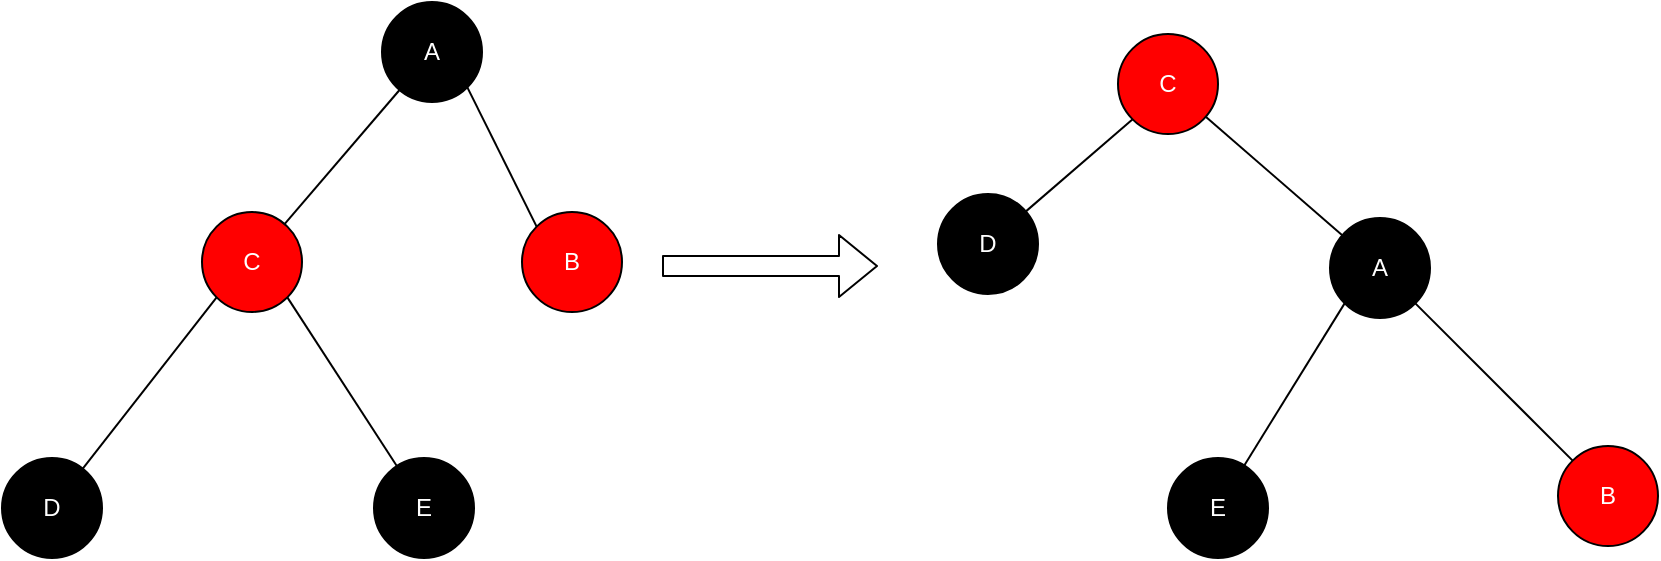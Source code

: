 <mxfile version="11.2.4" type="device" pages="1"><diagram id="YZeXVwDjw1Bd4UorH8uk" name="第 1 页"><mxGraphModel dx="2577" dy="472" grid="1" gridSize="6" guides="1" tooltips="1" connect="1" arrows="1" fold="1" page="1" pageScale="1" pageWidth="827" pageHeight="1169" math="0" shadow="0"><root><mxCell id="0"/><mxCell id="1" parent="0"/><mxCell id="fOvsUzuHjN6cGWeoDmGI-50" value="" style="edgeStyle=none;rounded=0;orthogonalLoop=1;jettySize=auto;html=1;startArrow=none;startFill=0;endArrow=none;endFill=0;" edge="1" parent="1" source="fOvsUzuHjN6cGWeoDmGI-52" target="fOvsUzuHjN6cGWeoDmGI-53"><mxGeometry relative="1" as="geometry"/></mxCell><mxCell id="fOvsUzuHjN6cGWeoDmGI-51" style="edgeStyle=none;rounded=0;orthogonalLoop=1;jettySize=auto;html=1;exitX=1;exitY=1;exitDx=0;exitDy=0;entryX=0;entryY=0;entryDx=0;entryDy=0;startArrow=none;startFill=0;endArrow=none;endFill=0;" edge="1" parent="1" source="fOvsUzuHjN6cGWeoDmGI-52" target="fOvsUzuHjN6cGWeoDmGI-56"><mxGeometry relative="1" as="geometry"/></mxCell><mxCell id="fOvsUzuHjN6cGWeoDmGI-52" value="A" style="ellipse;whiteSpace=wrap;html=1;aspect=fixed;shadow=0;fillColor=#000000;fontColor=#FFFFFF;" vertex="1" parent="1"><mxGeometry x="-818" y="264" width="50" height="50" as="geometry"/></mxCell><mxCell id="fOvsUzuHjN6cGWeoDmGI-53" value="C" style="ellipse;whiteSpace=wrap;html=1;aspect=fixed;shadow=0;fillColor=#FF0000;fontColor=#FFFFFF;" vertex="1" parent="1"><mxGeometry x="-908" y="369" width="50" height="50" as="geometry"/></mxCell><mxCell id="fOvsUzuHjN6cGWeoDmGI-54" value="" style="edgeStyle=none;rounded=0;orthogonalLoop=1;jettySize=auto;html=1;startArrow=none;startFill=0;endArrow=none;endFill=0;exitX=0;exitY=1;exitDx=0;exitDy=0;" edge="1" parent="1" source="fOvsUzuHjN6cGWeoDmGI-53" target="fOvsUzuHjN6cGWeoDmGI-58"><mxGeometry relative="1" as="geometry"/></mxCell><mxCell id="fOvsUzuHjN6cGWeoDmGI-55" value="" style="edgeStyle=none;rounded=0;orthogonalLoop=1;jettySize=auto;html=1;startArrow=none;startFill=0;endArrow=none;endFill=0;exitX=1;exitY=1;exitDx=0;exitDy=0;" edge="1" parent="1" source="fOvsUzuHjN6cGWeoDmGI-53" target="fOvsUzuHjN6cGWeoDmGI-57"><mxGeometry relative="1" as="geometry"/></mxCell><mxCell id="fOvsUzuHjN6cGWeoDmGI-56" value="B" style="ellipse;whiteSpace=wrap;html=1;aspect=fixed;shadow=0;fillColor=#FF0000;fontColor=#FFFFFF;" vertex="1" parent="1"><mxGeometry x="-748" y="369" width="50" height="50" as="geometry"/></mxCell><mxCell id="fOvsUzuHjN6cGWeoDmGI-57" value="E" style="ellipse;whiteSpace=wrap;html=1;aspect=fixed;shadow=0;fillColor=#000000;fontColor=#FFFFFF;" vertex="1" parent="1"><mxGeometry x="-822" y="492" width="50" height="50" as="geometry"/></mxCell><mxCell id="fOvsUzuHjN6cGWeoDmGI-58" value="D" style="ellipse;whiteSpace=wrap;html=1;aspect=fixed;shadow=0;fillColor=#000000;fontColor=#FFFFFF;" vertex="1" parent="1"><mxGeometry x="-1008" y="492" width="50" height="50" as="geometry"/></mxCell><mxCell id="fOvsUzuHjN6cGWeoDmGI-64" value="" style="edgeStyle=none;rounded=0;orthogonalLoop=1;jettySize=auto;html=1;startArrow=none;startFill=0;endArrow=none;endFill=0;" edge="1" parent="1" source="fOvsUzuHjN6cGWeoDmGI-66" target="fOvsUzuHjN6cGWeoDmGI-67"><mxGeometry relative="1" as="geometry"/></mxCell><mxCell id="fOvsUzuHjN6cGWeoDmGI-65" style="edgeStyle=none;rounded=0;orthogonalLoop=1;jettySize=auto;html=1;exitX=1;exitY=1;exitDx=0;exitDy=0;entryX=0;entryY=0;entryDx=0;entryDy=0;startArrow=none;startFill=0;endArrow=none;endFill=0;" edge="1" parent="1" source="fOvsUzuHjN6cGWeoDmGI-66" target="fOvsUzuHjN6cGWeoDmGI-70"><mxGeometry relative="1" as="geometry"/></mxCell><mxCell id="fOvsUzuHjN6cGWeoDmGI-66" value="A" style="ellipse;whiteSpace=wrap;html=1;aspect=fixed;shadow=0;fillColor=#000000;fontColor=#FFFFFF;" vertex="1" parent="1"><mxGeometry x="-344" y="372" width="50" height="50" as="geometry"/></mxCell><mxCell id="fOvsUzuHjN6cGWeoDmGI-67" value="C" style="ellipse;whiteSpace=wrap;html=1;aspect=fixed;shadow=0;fillColor=#FF0000;fontColor=#FFFFFF;" vertex="1" parent="1"><mxGeometry x="-450" y="280" width="50" height="50" as="geometry"/></mxCell><mxCell id="fOvsUzuHjN6cGWeoDmGI-68" value="" style="edgeStyle=none;rounded=0;orthogonalLoop=1;jettySize=auto;html=1;startArrow=none;startFill=0;endArrow=none;endFill=0;exitX=0;exitY=1;exitDx=0;exitDy=0;" edge="1" parent="1" source="fOvsUzuHjN6cGWeoDmGI-67" target="fOvsUzuHjN6cGWeoDmGI-72"><mxGeometry relative="1" as="geometry"/></mxCell><mxCell id="fOvsUzuHjN6cGWeoDmGI-69" value="" style="edgeStyle=none;rounded=0;orthogonalLoop=1;jettySize=auto;html=1;startArrow=none;startFill=0;endArrow=none;endFill=0;exitX=0;exitY=1;exitDx=0;exitDy=0;" edge="1" parent="1" source="fOvsUzuHjN6cGWeoDmGI-66" target="fOvsUzuHjN6cGWeoDmGI-71"><mxGeometry relative="1" as="geometry"/></mxCell><mxCell id="fOvsUzuHjN6cGWeoDmGI-70" value="B" style="ellipse;whiteSpace=wrap;html=1;aspect=fixed;shadow=0;fillColor=#FF0000;fontColor=#FFFFFF;" vertex="1" parent="1"><mxGeometry x="-230" y="486" width="50" height="50" as="geometry"/></mxCell><mxCell id="fOvsUzuHjN6cGWeoDmGI-71" value="E" style="ellipse;whiteSpace=wrap;html=1;aspect=fixed;shadow=0;fillColor=#000000;fontColor=#FFFFFF;" vertex="1" parent="1"><mxGeometry x="-425" y="492" width="50" height="50" as="geometry"/></mxCell><mxCell id="fOvsUzuHjN6cGWeoDmGI-72" value="D" style="ellipse;whiteSpace=wrap;html=1;aspect=fixed;shadow=0;fillColor=#000000;fontColor=#FFFFFF;" vertex="1" parent="1"><mxGeometry x="-540" y="360" width="50" height="50" as="geometry"/></mxCell><mxCell id="fOvsUzuHjN6cGWeoDmGI-73" value="" style="shape=flexArrow;endArrow=classic;html=1;fontSize=20;fontColor=#FFFFFF;" edge="1" parent="1"><mxGeometry width="50" height="50" relative="1" as="geometry"><mxPoint x="-678" y="396" as="sourcePoint"/><mxPoint x="-570" y="396" as="targetPoint"/></mxGeometry></mxCell></root></mxGraphModel></diagram></mxfile>